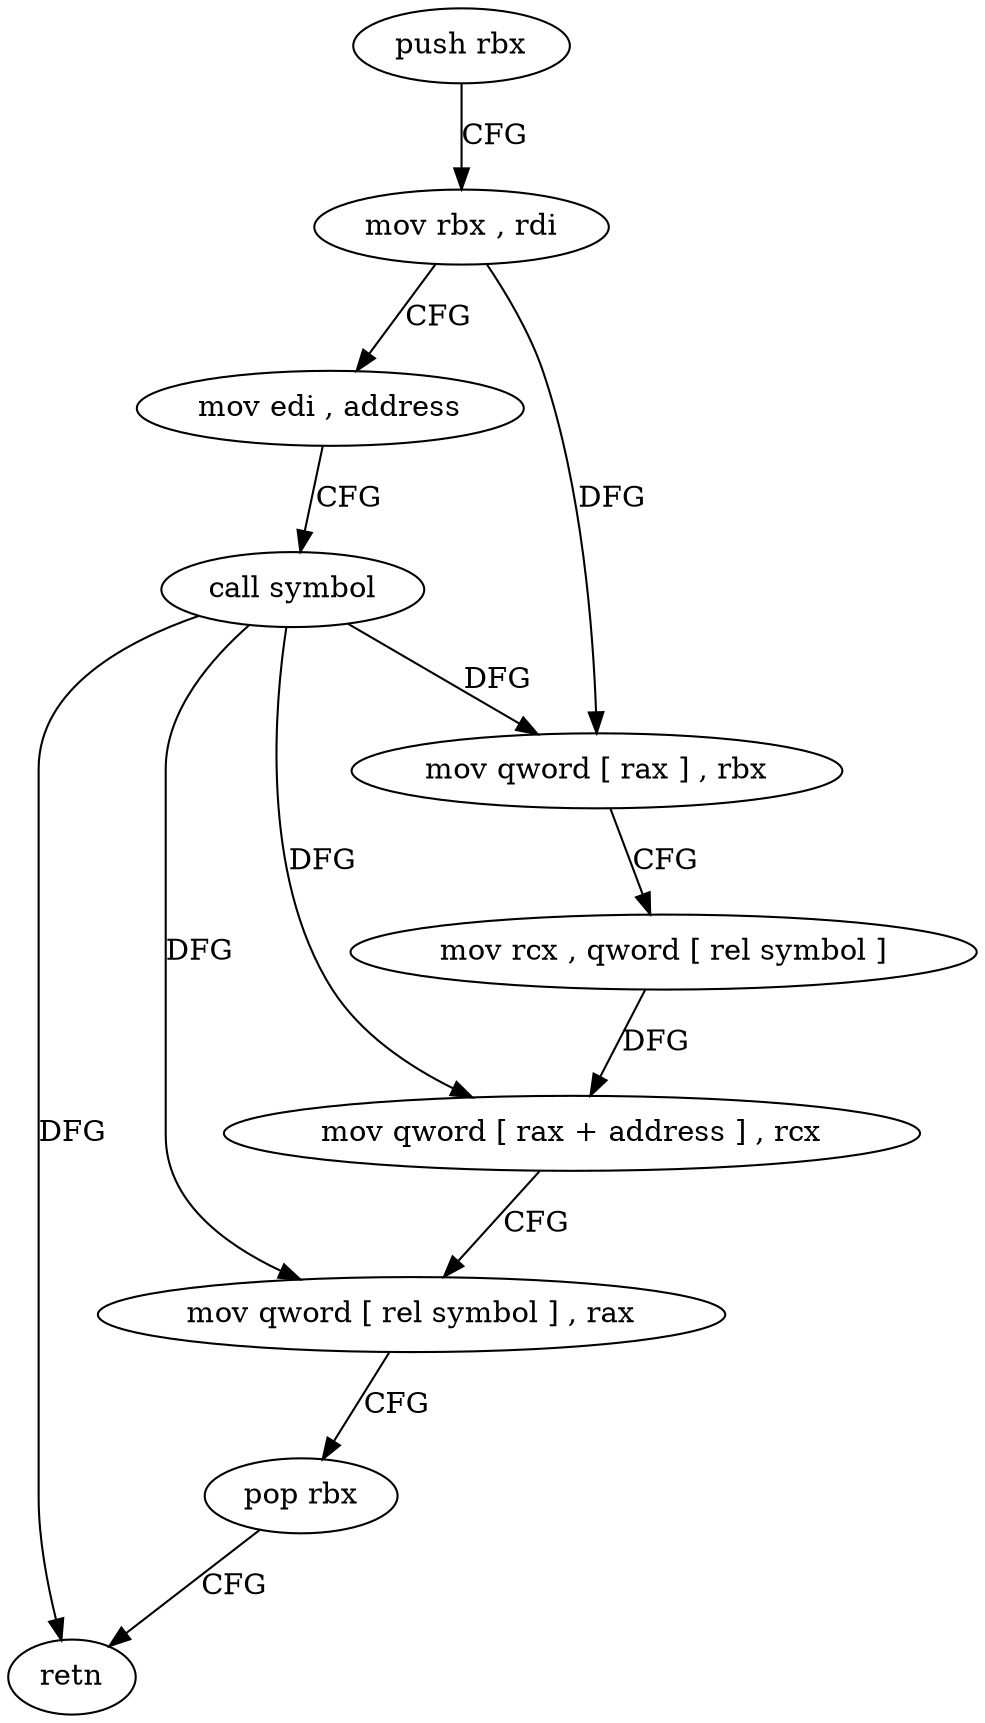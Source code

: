 digraph "func" {
"4218976" [label = "push rbx" ]
"4218977" [label = "mov rbx , rdi" ]
"4218980" [label = "mov edi , address" ]
"4218985" [label = "call symbol" ]
"4218990" [label = "mov qword [ rax ] , rbx" ]
"4218993" [label = "mov rcx , qword [ rel symbol ]" ]
"4219000" [label = "mov qword [ rax + address ] , rcx" ]
"4219004" [label = "mov qword [ rel symbol ] , rax" ]
"4219011" [label = "pop rbx" ]
"4219012" [label = "retn" ]
"4218976" -> "4218977" [ label = "CFG" ]
"4218977" -> "4218980" [ label = "CFG" ]
"4218977" -> "4218990" [ label = "DFG" ]
"4218980" -> "4218985" [ label = "CFG" ]
"4218985" -> "4218990" [ label = "DFG" ]
"4218985" -> "4219000" [ label = "DFG" ]
"4218985" -> "4219004" [ label = "DFG" ]
"4218985" -> "4219012" [ label = "DFG" ]
"4218990" -> "4218993" [ label = "CFG" ]
"4218993" -> "4219000" [ label = "DFG" ]
"4219000" -> "4219004" [ label = "CFG" ]
"4219004" -> "4219011" [ label = "CFG" ]
"4219011" -> "4219012" [ label = "CFG" ]
}
